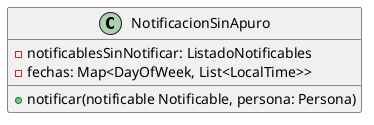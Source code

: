 @startuml
'https://plantuml.com/class-diagram

class NotificacionSinApuro{
    -notificablesSinNotificar: ListadoNotificables
    -fechas: Map<DayOfWeek, List<LocalTime>>

    +notificar(notificable Notificable, persona: Persona)
}

@enduml